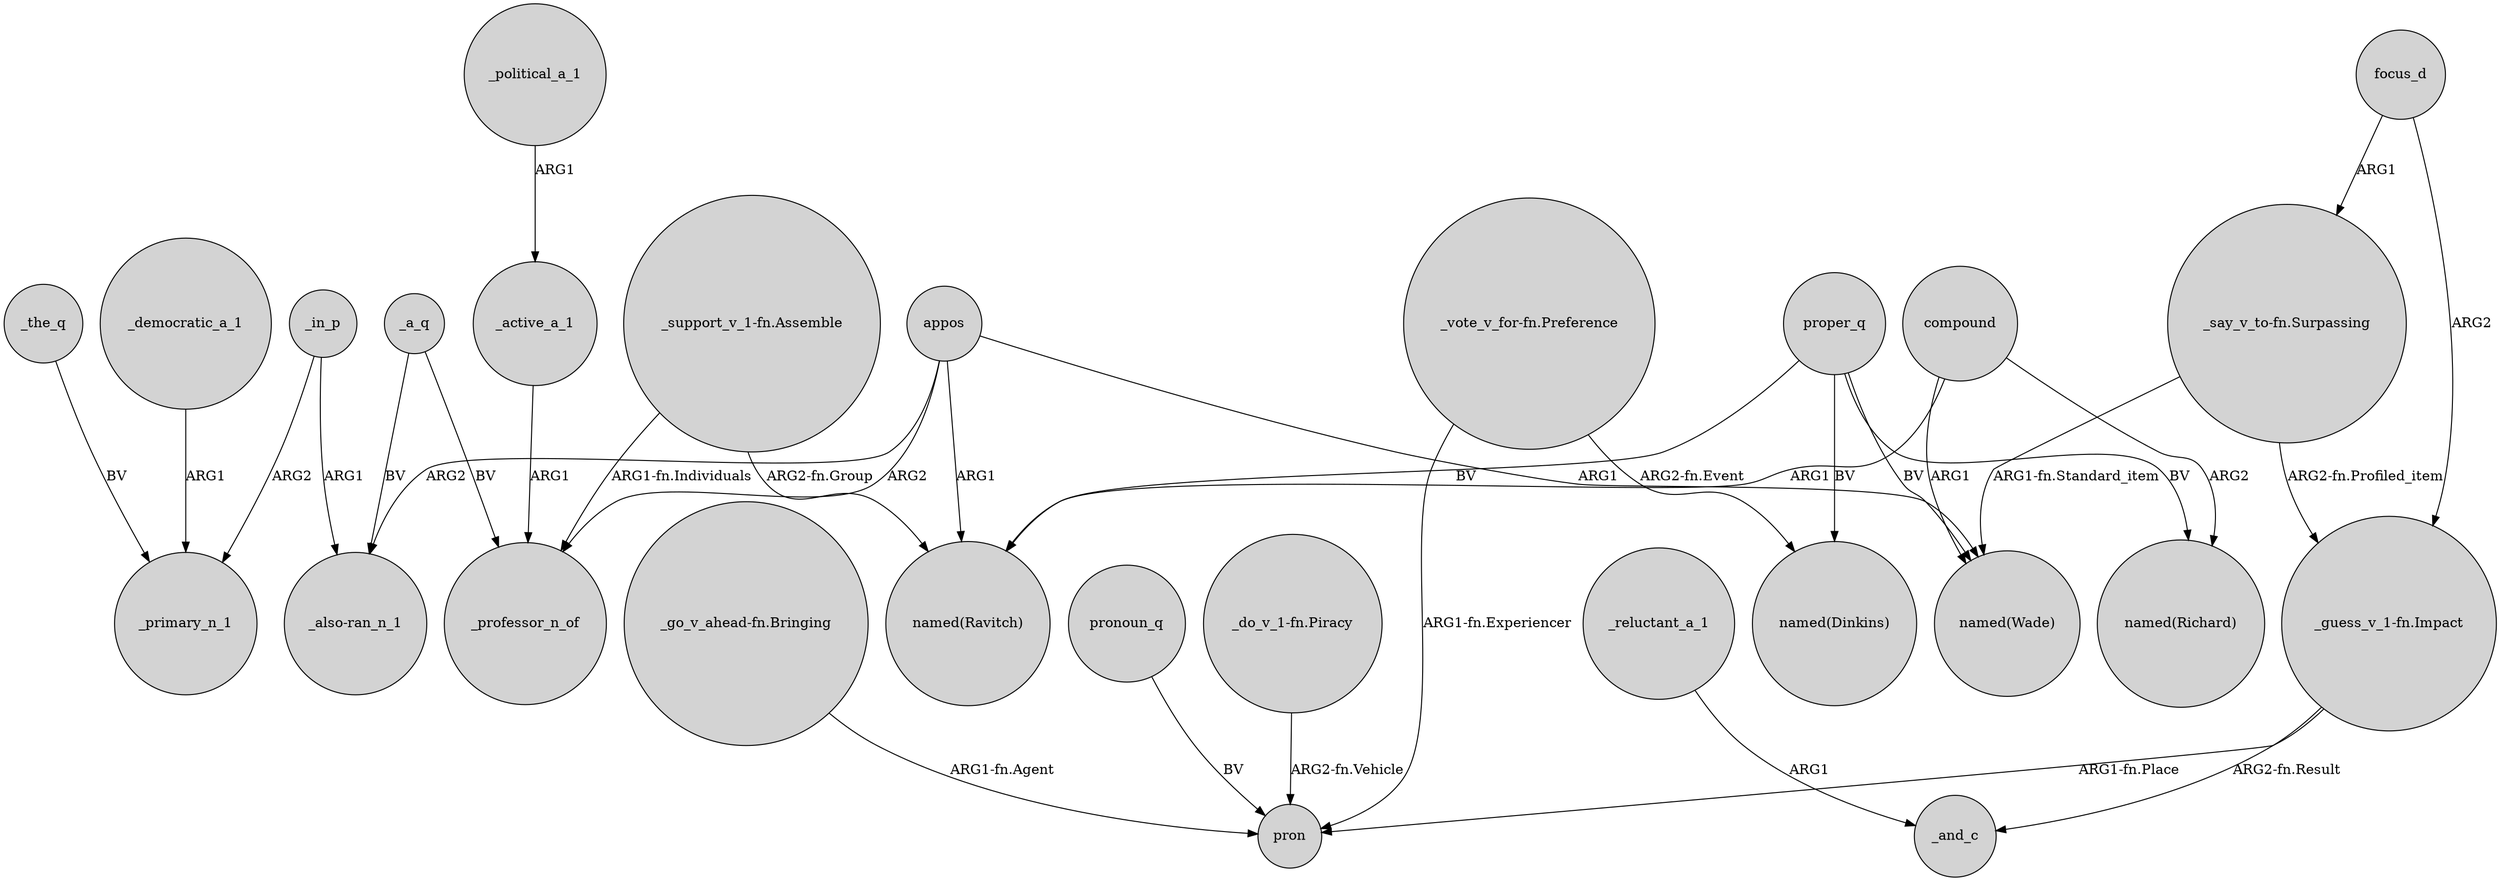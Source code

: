 digraph {
	node [shape=circle style=filled]
	_in_p -> _primary_n_1 [label=ARG2]
	_a_q -> _professor_n_of [label=BV]
	"_say_v_to-fn.Surpassing" -> "named(Wade)" [label="ARG1-fn.Standard_item"]
	proper_q -> "named(Dinkins)" [label=BV]
	_political_a_1 -> _active_a_1 [label=ARG1]
	appos -> "_also-ran_n_1" [label=ARG2]
	_a_q -> "_also-ran_n_1" [label=BV]
	proper_q -> "named(Ravitch)" [label=BV]
	_the_q -> _primary_n_1 [label=BV]
	"_guess_v_1-fn.Impact" -> pron [label="ARG1-fn.Place"]
	"_go_v_ahead-fn.Bringing" -> pron [label="ARG1-fn.Agent"]
	_democratic_a_1 -> _primary_n_1 [label=ARG1]
	"_say_v_to-fn.Surpassing" -> "_guess_v_1-fn.Impact" [label="ARG2-fn.Profiled_item"]
	focus_d -> "_guess_v_1-fn.Impact" [label=ARG2]
	_reluctant_a_1 -> _and_c [label=ARG1]
	pronoun_q -> pron [label=BV]
	"_guess_v_1-fn.Impact" -> _and_c [label="ARG2-fn.Result"]
	"_do_v_1-fn.Piracy" -> pron [label="ARG2-fn.Vehicle"]
	proper_q -> "named(Wade)" [label=BV]
	appos -> "named(Ravitch)" [label=ARG1]
	"_support_v_1-fn.Assemble" -> "named(Ravitch)" [label="ARG2-fn.Group"]
	proper_q -> "named(Richard)" [label=BV]
	"_vote_v_for-fn.Preference" -> pron [label="ARG1-fn.Experiencer"]
	_active_a_1 -> _professor_n_of [label=ARG1]
	"_vote_v_for-fn.Preference" -> "named(Dinkins)" [label="ARG2-fn.Event"]
	focus_d -> "_say_v_to-fn.Surpassing" [label=ARG1]
	appos -> _professor_n_of [label=ARG2]
	compound -> "named(Wade)" [label=ARG1]
	compound -> "named(Ravitch)" [label=ARG1]
	_in_p -> "_also-ran_n_1" [label=ARG1]
	compound -> "named(Richard)" [label=ARG2]
	"_support_v_1-fn.Assemble" -> _professor_n_of [label="ARG1-fn.Individuals"]
	appos -> "named(Wade)" [label=ARG1]
}
